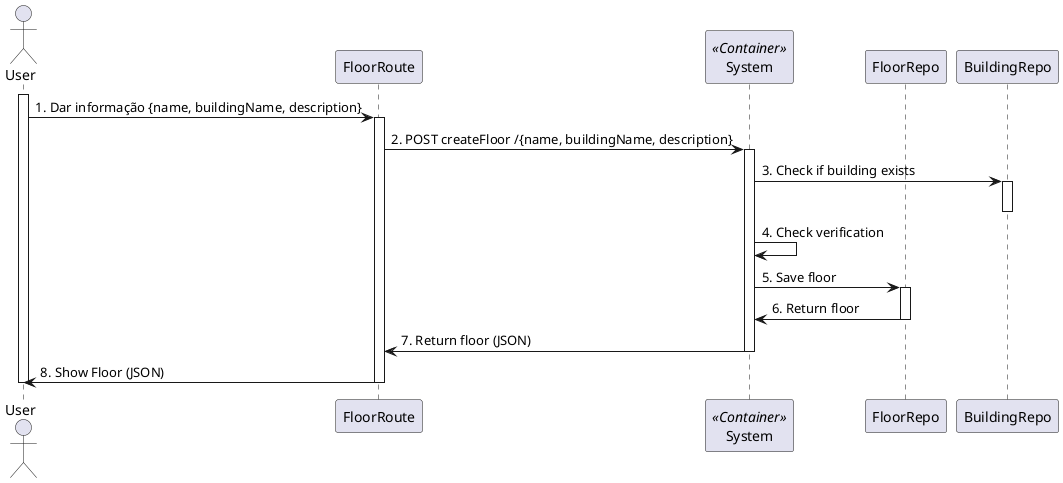 @startuml
'http://plantuml.com/skinparam.html

actor User
participant Postman as "FloorRoute"
participant System as System <<Container>>
participant MongoDB as "FloorRepo"


activate User
User -> Postman :1. Dar informação {name, buildingName, description}
activate Postman
Postman -> System :2. POST createFloor /{name, buildingName, description}
activate System

System -> BuildingRepo :3. Check if building exists
activate BuildingRepo
deactivate BuildingRepo
System -> System :4. Check verification

System -> MongoDB :5. Save floor
activate MongoDB
MongoDB -> System :6. Return floor
deactivate MongoDB
System -> Postman :7. Return floor (JSON)
deactivate System
Postman -> User :8. Show Floor (JSON)
deactivate Postman
deactivate User


@enduml


